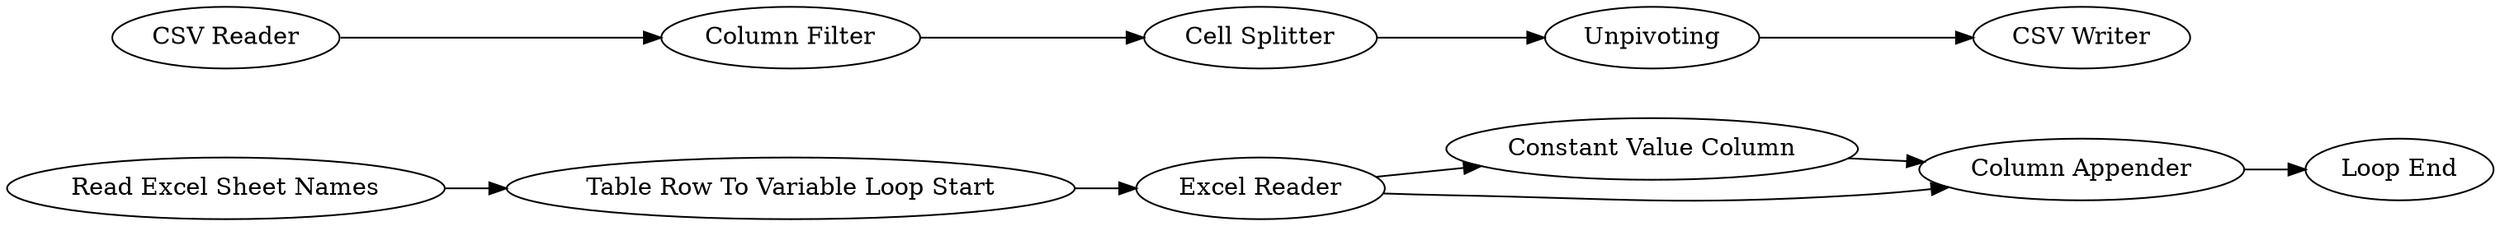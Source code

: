 digraph {
	6 -> 5
	5 -> 4
	8 -> 9
	12 -> 8
	7 -> 12
	1 -> 6
	9 -> 10
	3 -> 1
	2 -> 3
	1 -> 5
	5 [label="Column Appender"]
	1 [label="Excel Reader"]
	7 [label="CSV Reader"]
	9 [label=Unpivoting]
	4 [label="Loop End"]
	10 [label="CSV Writer"]
	6 [label="Constant Value Column"]
	8 [label="Cell Splitter"]
	3 [label="Table Row To Variable Loop Start"]
	2 [label="Read Excel Sheet Names"]
	12 [label="Column Filter"]
	rankdir=LR
}
